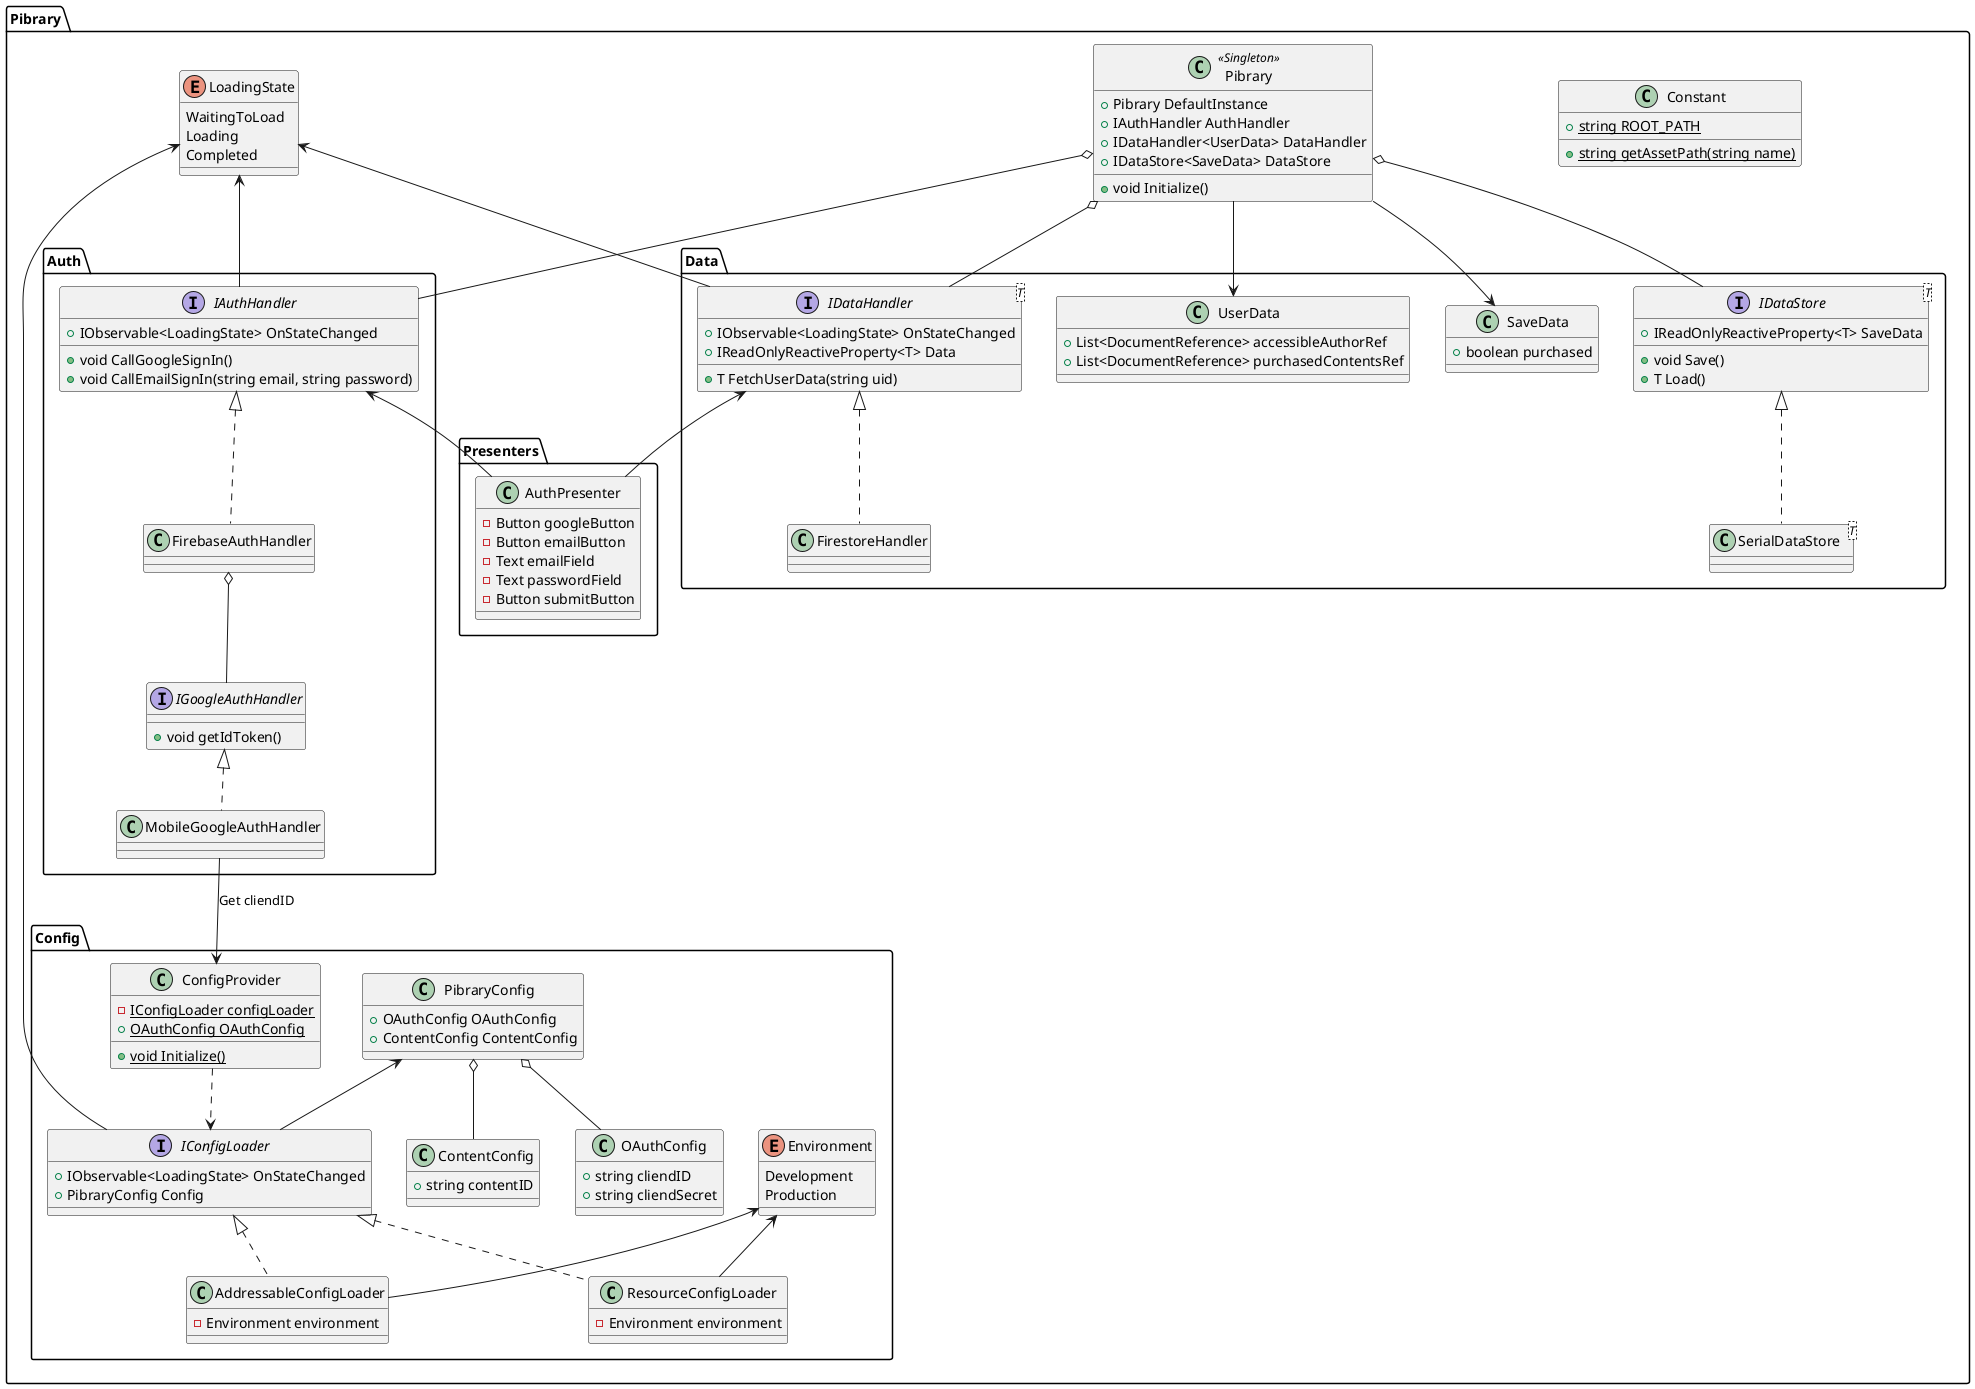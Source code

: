 @startuml pibrary-for-unity
namespace Pibrary {
    class Constant {
        {static} + string ROOT_PATH
        {static} + string getAssetPath(string name)
    }

    class Pibrary<<Singleton>> {
        + Pibrary DefaultInstance
        + IAuthHandler AuthHandler
        + IDataHandler<UserData> DataHandler
        + IDataStore<SaveData> DataStore
        + void Initialize()
        
    }

    enum LoadingState {
        WaitingToLoad
        Loading
        Completed
    }
}

namespace Pibrary.Config {
    enum Environment
    {
        Development
        Production
    }

    interface IConfigLoader {
        + IObservable<LoadingState> OnStateChanged
        + PibraryConfig Config
    }

    class AddressableConfigLoader implements IConfigLoader {
        - Environment environment
    }

    class ResourceConfigLoader implements IConfigLoader {
        - Environment environment
    }

    class ConfigProvider {
        {static} - IConfigLoader configLoader
        {static} + OAuthConfig OAuthConfig
        {static} + void Initialize()
    }

    class PibraryConfig {
        + OAuthConfig OAuthConfig
        + ContentConfig ContentConfig
    }

    class OAuthConfig {
        + string cliendID
        + string cliendSecret
    }

    class ContentConfig {
        + string contentID
    }

    PibraryConfig <-- IConfigLoader
    ConfigProvider ..> IConfigLoader
    PibraryConfig o-- ContentConfig
    PibraryConfig o-- OAuthConfig
    Environment <-- AddressableConfigLoader
    Environment <-- ResourceConfigLoader
}

namespace Pibrary.Auth {
    interface IAuthHandler {
        + IObservable<LoadingState> OnStateChanged 
        + void CallGoogleSignIn()
        + void CallEmailSignIn(string email, string password)
    }

    class FirebaseAuthHandler implements IAuthHandler {

    }

    interface IGoogleAuthHandler {
        + void getIdToken()
    }
    
    class MobileGoogleAuthHandler implements IGoogleAuthHandler {

    }

    FirebaseAuthHandler o-- IGoogleAuthHandler
}

namespace Pibrary.Data {
    class UserData {
        + List<DocumentReference> accessibleAuthorRef
        + List<DocumentReference> purchasedContentsRef
    }

    class SaveData {
        + boolean purchased
    }

    interface IDataHandler<T> {
        + IObservable<LoadingState> OnStateChanged 
        + IReadOnlyReactiveProperty<T> Data
        + T FetchUserData(string uid)
    }

    class FirestoreHandler implements IDataHandler {

    }

    interface IDataStore<T> {
        + IReadOnlyReactiveProperty<T> SaveData
        + void Save()
        + T Load()
    }

    class SerialDataStore<T> implements IDataStore {

    }
}

namespace Pibrary.Presenters {
    class AuthPresenter {
        - Button googleButton
        - Button emailButton
        - Text emailField
        - Text passwordField
        - Button submitButton
    }
}

Pibrary.Pibrary o-- Pibrary.Auth.IAuthHandler
Pibrary.Pibrary o-- Pibrary.Data.IDataHandler
Pibrary.Pibrary o-- Pibrary.Data.IDataStore
Pibrary.Auth.IAuthHandler <-- Pibrary.Presenters.AuthPresenter
Pibrary.Data.IDataHandler <-- Pibrary.Presenters.AuthPresenter
Pibrary.Data.SaveData <-- Pibrary.Pibrary
Pibrary.Data.UserData <-- Pibrary.Pibrary
Pibrary.LoadingState <-- Pibrary.Data.IDataHandler
Pibrary.LoadingState <-- Pibrary.Auth.IAuthHandler
Pibrary.LoadingState <-- Pibrary.Config.IConfigLoader
Pibrary.Auth.MobileGoogleAuthHandler --> Pibrary.Config.ConfigProvider : Get cliendID
@enduml